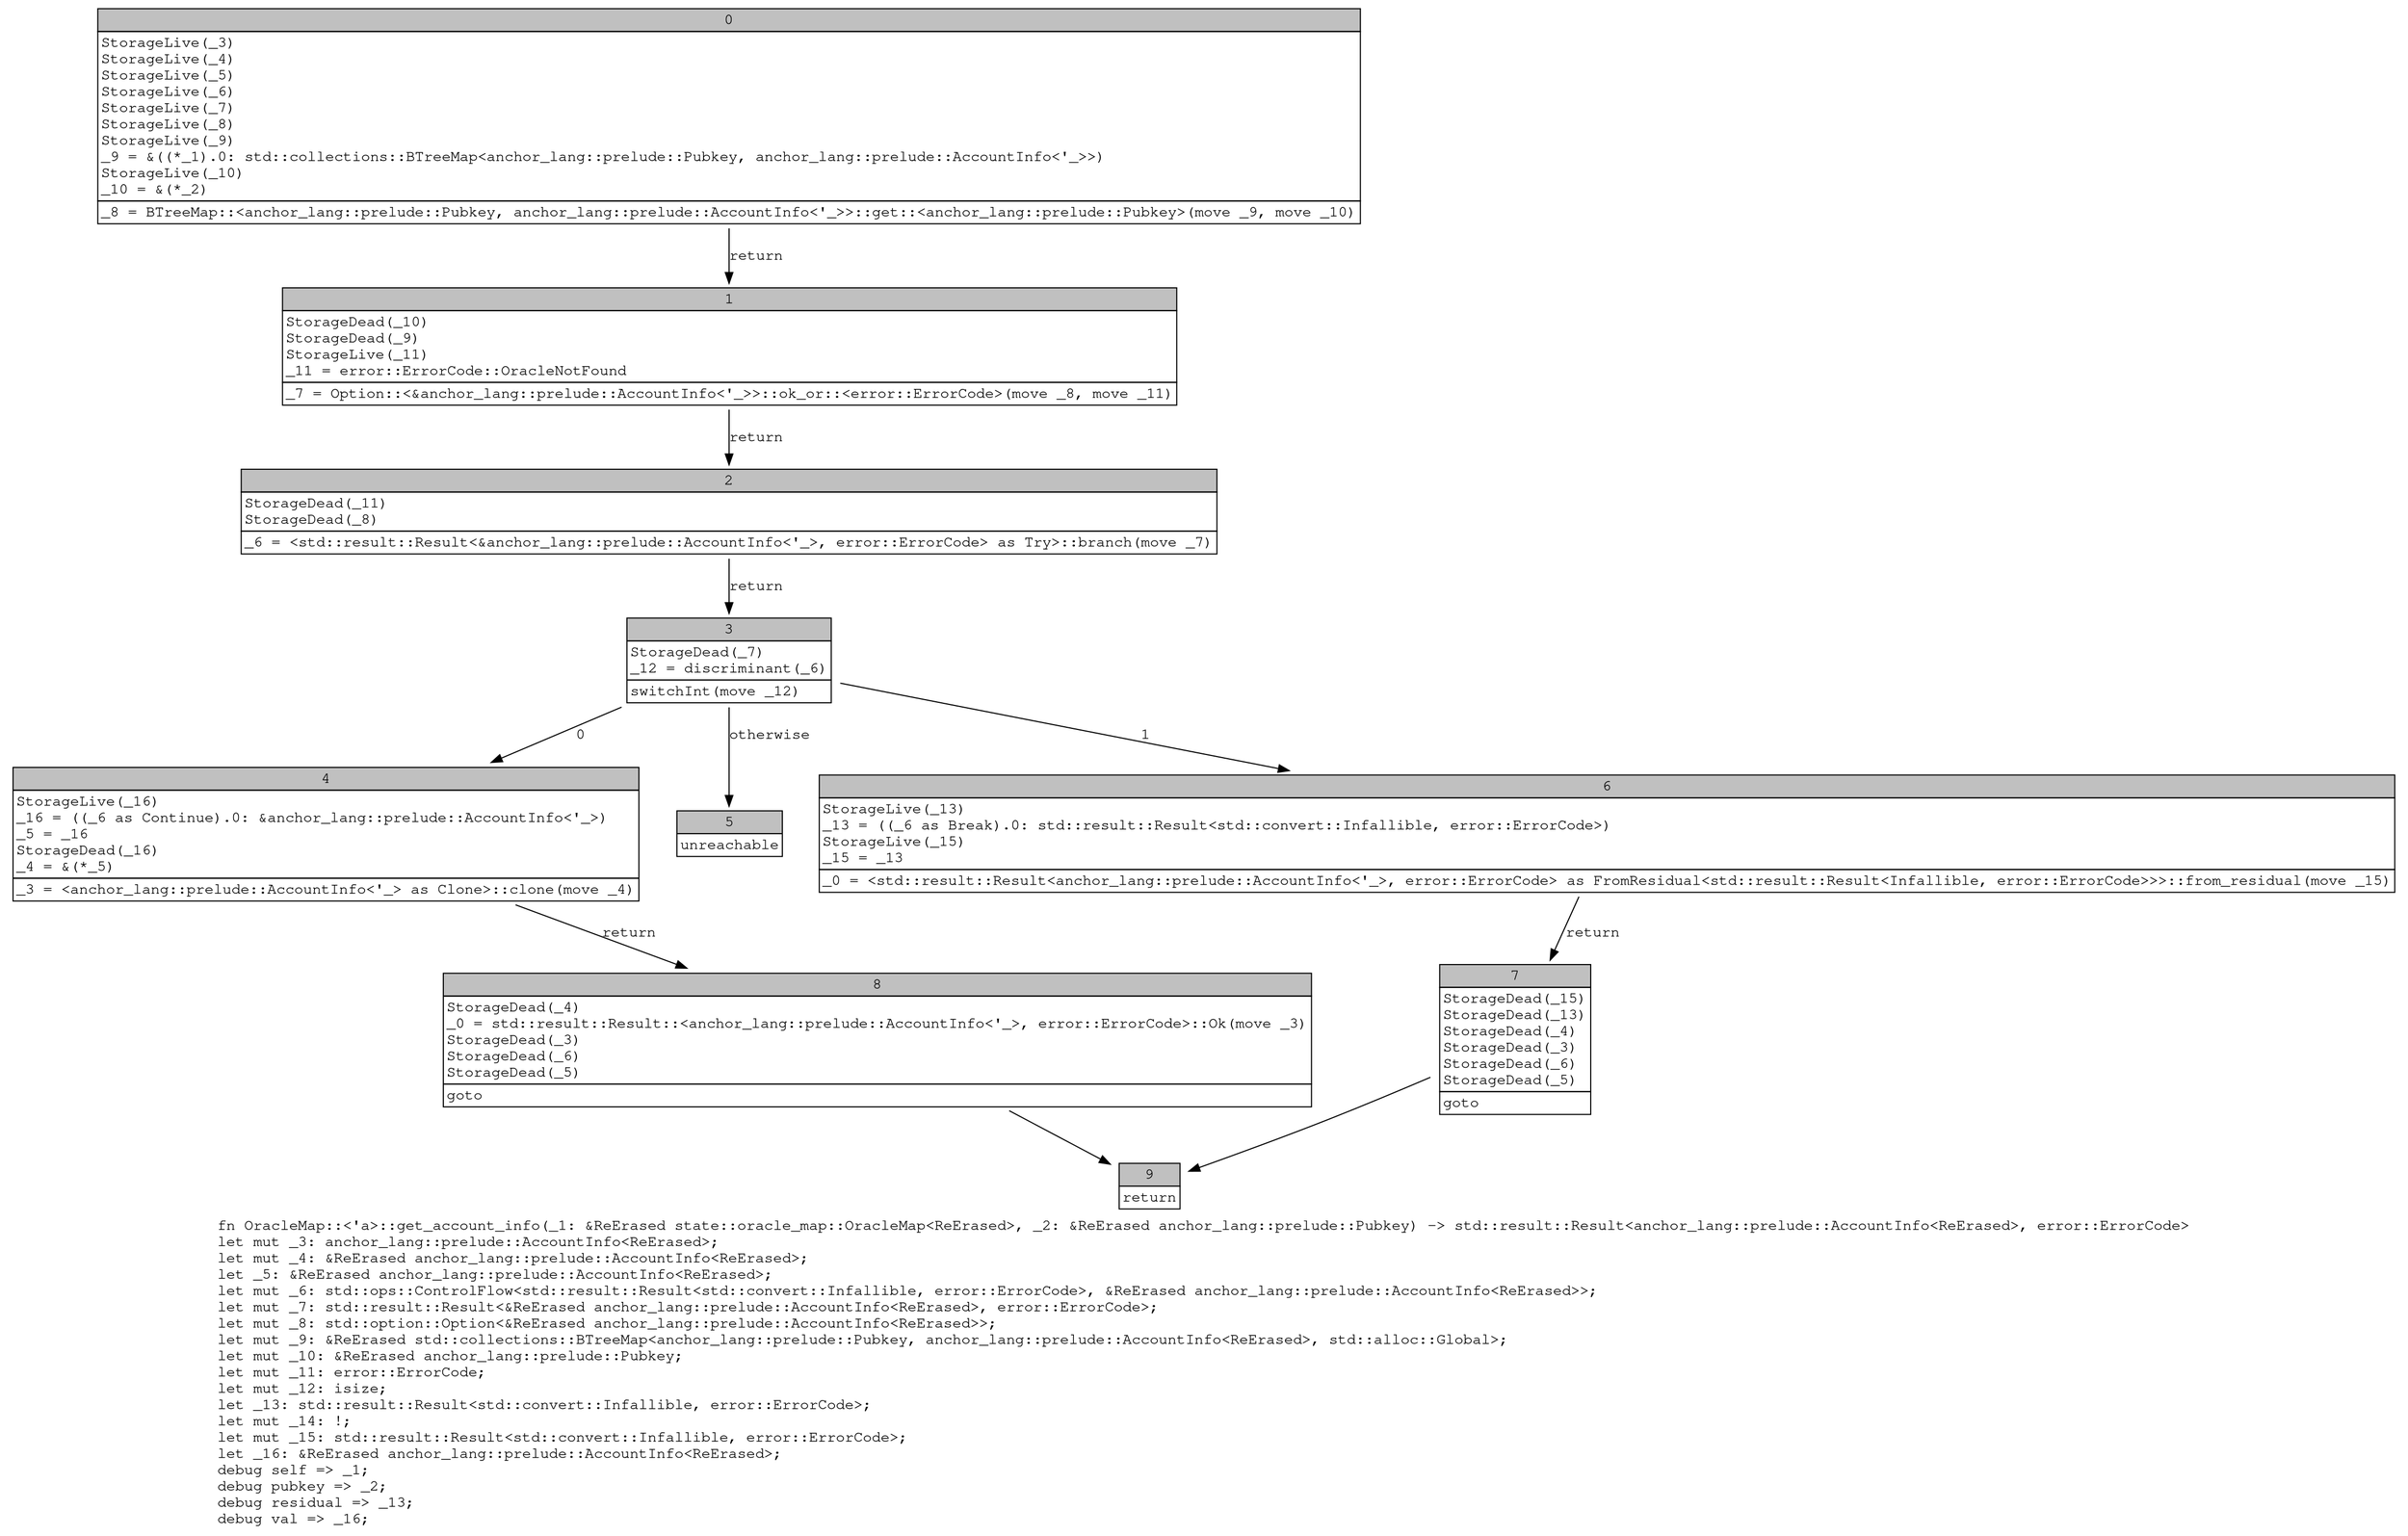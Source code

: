 digraph Mir_0_3596 {
    graph [fontname="Courier, monospace"];
    node [fontname="Courier, monospace"];
    edge [fontname="Courier, monospace"];
    label=<fn OracleMap::&lt;'a&gt;::get_account_info(_1: &amp;ReErased state::oracle_map::OracleMap&lt;ReErased&gt;, _2: &amp;ReErased anchor_lang::prelude::Pubkey) -&gt; std::result::Result&lt;anchor_lang::prelude::AccountInfo&lt;ReErased&gt;, error::ErrorCode&gt;<br align="left"/>let mut _3: anchor_lang::prelude::AccountInfo&lt;ReErased&gt;;<br align="left"/>let mut _4: &amp;ReErased anchor_lang::prelude::AccountInfo&lt;ReErased&gt;;<br align="left"/>let _5: &amp;ReErased anchor_lang::prelude::AccountInfo&lt;ReErased&gt;;<br align="left"/>let mut _6: std::ops::ControlFlow&lt;std::result::Result&lt;std::convert::Infallible, error::ErrorCode&gt;, &amp;ReErased anchor_lang::prelude::AccountInfo&lt;ReErased&gt;&gt;;<br align="left"/>let mut _7: std::result::Result&lt;&amp;ReErased anchor_lang::prelude::AccountInfo&lt;ReErased&gt;, error::ErrorCode&gt;;<br align="left"/>let mut _8: std::option::Option&lt;&amp;ReErased anchor_lang::prelude::AccountInfo&lt;ReErased&gt;&gt;;<br align="left"/>let mut _9: &amp;ReErased std::collections::BTreeMap&lt;anchor_lang::prelude::Pubkey, anchor_lang::prelude::AccountInfo&lt;ReErased&gt;, std::alloc::Global&gt;;<br align="left"/>let mut _10: &amp;ReErased anchor_lang::prelude::Pubkey;<br align="left"/>let mut _11: error::ErrorCode;<br align="left"/>let mut _12: isize;<br align="left"/>let _13: std::result::Result&lt;std::convert::Infallible, error::ErrorCode&gt;;<br align="left"/>let mut _14: !;<br align="left"/>let mut _15: std::result::Result&lt;std::convert::Infallible, error::ErrorCode&gt;;<br align="left"/>let _16: &amp;ReErased anchor_lang::prelude::AccountInfo&lt;ReErased&gt;;<br align="left"/>debug self =&gt; _1;<br align="left"/>debug pubkey =&gt; _2;<br align="left"/>debug residual =&gt; _13;<br align="left"/>debug val =&gt; _16;<br align="left"/>>;
    bb0__0_3596 [shape="none", label=<<table border="0" cellborder="1" cellspacing="0"><tr><td bgcolor="gray" align="center" colspan="1">0</td></tr><tr><td align="left" balign="left">StorageLive(_3)<br/>StorageLive(_4)<br/>StorageLive(_5)<br/>StorageLive(_6)<br/>StorageLive(_7)<br/>StorageLive(_8)<br/>StorageLive(_9)<br/>_9 = &amp;((*_1).0: std::collections::BTreeMap&lt;anchor_lang::prelude::Pubkey, anchor_lang::prelude::AccountInfo&lt;'_&gt;&gt;)<br/>StorageLive(_10)<br/>_10 = &amp;(*_2)<br/></td></tr><tr><td align="left">_8 = BTreeMap::&lt;anchor_lang::prelude::Pubkey, anchor_lang::prelude::AccountInfo&lt;'_&gt;&gt;::get::&lt;anchor_lang::prelude::Pubkey&gt;(move _9, move _10)</td></tr></table>>];
    bb1__0_3596 [shape="none", label=<<table border="0" cellborder="1" cellspacing="0"><tr><td bgcolor="gray" align="center" colspan="1">1</td></tr><tr><td align="left" balign="left">StorageDead(_10)<br/>StorageDead(_9)<br/>StorageLive(_11)<br/>_11 = error::ErrorCode::OracleNotFound<br/></td></tr><tr><td align="left">_7 = Option::&lt;&amp;anchor_lang::prelude::AccountInfo&lt;'_&gt;&gt;::ok_or::&lt;error::ErrorCode&gt;(move _8, move _11)</td></tr></table>>];
    bb2__0_3596 [shape="none", label=<<table border="0" cellborder="1" cellspacing="0"><tr><td bgcolor="gray" align="center" colspan="1">2</td></tr><tr><td align="left" balign="left">StorageDead(_11)<br/>StorageDead(_8)<br/></td></tr><tr><td align="left">_6 = &lt;std::result::Result&lt;&amp;anchor_lang::prelude::AccountInfo&lt;'_&gt;, error::ErrorCode&gt; as Try&gt;::branch(move _7)</td></tr></table>>];
    bb3__0_3596 [shape="none", label=<<table border="0" cellborder="1" cellspacing="0"><tr><td bgcolor="gray" align="center" colspan="1">3</td></tr><tr><td align="left" balign="left">StorageDead(_7)<br/>_12 = discriminant(_6)<br/></td></tr><tr><td align="left">switchInt(move _12)</td></tr></table>>];
    bb4__0_3596 [shape="none", label=<<table border="0" cellborder="1" cellspacing="0"><tr><td bgcolor="gray" align="center" colspan="1">4</td></tr><tr><td align="left" balign="left">StorageLive(_16)<br/>_16 = ((_6 as Continue).0: &amp;anchor_lang::prelude::AccountInfo&lt;'_&gt;)<br/>_5 = _16<br/>StorageDead(_16)<br/>_4 = &amp;(*_5)<br/></td></tr><tr><td align="left">_3 = &lt;anchor_lang::prelude::AccountInfo&lt;'_&gt; as Clone&gt;::clone(move _4)</td></tr></table>>];
    bb5__0_3596 [shape="none", label=<<table border="0" cellborder="1" cellspacing="0"><tr><td bgcolor="gray" align="center" colspan="1">5</td></tr><tr><td align="left">unreachable</td></tr></table>>];
    bb6__0_3596 [shape="none", label=<<table border="0" cellborder="1" cellspacing="0"><tr><td bgcolor="gray" align="center" colspan="1">6</td></tr><tr><td align="left" balign="left">StorageLive(_13)<br/>_13 = ((_6 as Break).0: std::result::Result&lt;std::convert::Infallible, error::ErrorCode&gt;)<br/>StorageLive(_15)<br/>_15 = _13<br/></td></tr><tr><td align="left">_0 = &lt;std::result::Result&lt;anchor_lang::prelude::AccountInfo&lt;'_&gt;, error::ErrorCode&gt; as FromResidual&lt;std::result::Result&lt;Infallible, error::ErrorCode&gt;&gt;&gt;::from_residual(move _15)</td></tr></table>>];
    bb7__0_3596 [shape="none", label=<<table border="0" cellborder="1" cellspacing="0"><tr><td bgcolor="gray" align="center" colspan="1">7</td></tr><tr><td align="left" balign="left">StorageDead(_15)<br/>StorageDead(_13)<br/>StorageDead(_4)<br/>StorageDead(_3)<br/>StorageDead(_6)<br/>StorageDead(_5)<br/></td></tr><tr><td align="left">goto</td></tr></table>>];
    bb8__0_3596 [shape="none", label=<<table border="0" cellborder="1" cellspacing="0"><tr><td bgcolor="gray" align="center" colspan="1">8</td></tr><tr><td align="left" balign="left">StorageDead(_4)<br/>_0 = std::result::Result::&lt;anchor_lang::prelude::AccountInfo&lt;'_&gt;, error::ErrorCode&gt;::Ok(move _3)<br/>StorageDead(_3)<br/>StorageDead(_6)<br/>StorageDead(_5)<br/></td></tr><tr><td align="left">goto</td></tr></table>>];
    bb9__0_3596 [shape="none", label=<<table border="0" cellborder="1" cellspacing="0"><tr><td bgcolor="gray" align="center" colspan="1">9</td></tr><tr><td align="left">return</td></tr></table>>];
    bb0__0_3596 -> bb1__0_3596 [label="return"];
    bb1__0_3596 -> bb2__0_3596 [label="return"];
    bb2__0_3596 -> bb3__0_3596 [label="return"];
    bb3__0_3596 -> bb4__0_3596 [label="0"];
    bb3__0_3596 -> bb6__0_3596 [label="1"];
    bb3__0_3596 -> bb5__0_3596 [label="otherwise"];
    bb4__0_3596 -> bb8__0_3596 [label="return"];
    bb6__0_3596 -> bb7__0_3596 [label="return"];
    bb7__0_3596 -> bb9__0_3596 [label=""];
    bb8__0_3596 -> bb9__0_3596 [label=""];
}
